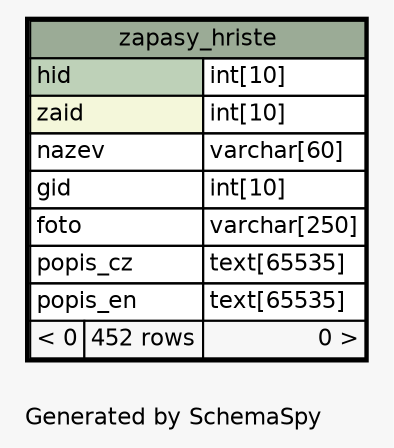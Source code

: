 // dot 2.38.0 on Mac OS X 10.9.4
// SchemaSpy rev 590
digraph "oneDegreeRelationshipsDiagram" {
  graph [
    rankdir="RL"
    bgcolor="#f7f7f7"
    label="\nGenerated by SchemaSpy"
    labeljust="l"
    nodesep="0.18"
    ranksep="0.46"
    fontname="Helvetica"
    fontsize="11"
  ];
  node [
    fontname="Helvetica"
    fontsize="11"
    shape="plaintext"
  ];
  edge [
    arrowsize="0.8"
  ];
  "zapasy_hriste" [
    label=<
    <TABLE BORDER="2" CELLBORDER="1" CELLSPACING="0" BGCOLOR="#ffffff">
      <TR><TD COLSPAN="3" BGCOLOR="#9bab96" ALIGN="CENTER">zapasy_hriste</TD></TR>
      <TR><TD PORT="hid" COLSPAN="2" BGCOLOR="#bed1b8" ALIGN="LEFT">hid</TD><TD PORT="hid.type" ALIGN="LEFT">int[10]</TD></TR>
      <TR><TD PORT="zaid" COLSPAN="2" BGCOLOR="#f4f7da" ALIGN="LEFT">zaid</TD><TD PORT="zaid.type" ALIGN="LEFT">int[10]</TD></TR>
      <TR><TD PORT="nazev" COLSPAN="2" ALIGN="LEFT">nazev</TD><TD PORT="nazev.type" ALIGN="LEFT">varchar[60]</TD></TR>
      <TR><TD PORT="gid" COLSPAN="2" ALIGN="LEFT">gid</TD><TD PORT="gid.type" ALIGN="LEFT">int[10]</TD></TR>
      <TR><TD PORT="foto" COLSPAN="2" ALIGN="LEFT">foto</TD><TD PORT="foto.type" ALIGN="LEFT">varchar[250]</TD></TR>
      <TR><TD PORT="popis_cz" COLSPAN="2" ALIGN="LEFT">popis_cz</TD><TD PORT="popis_cz.type" ALIGN="LEFT">text[65535]</TD></TR>
      <TR><TD PORT="popis_en" COLSPAN="2" ALIGN="LEFT">popis_en</TD><TD PORT="popis_en.type" ALIGN="LEFT">text[65535]</TD></TR>
      <TR><TD ALIGN="LEFT" BGCOLOR="#f7f7f7">&lt; 0</TD><TD ALIGN="RIGHT" BGCOLOR="#f7f7f7">452 rows</TD><TD ALIGN="RIGHT" BGCOLOR="#f7f7f7">0 &gt;</TD></TR>
    </TABLE>>
    URL="zapasy_hriste.html"
    tooltip="zapasy_hriste"
  ];
}
